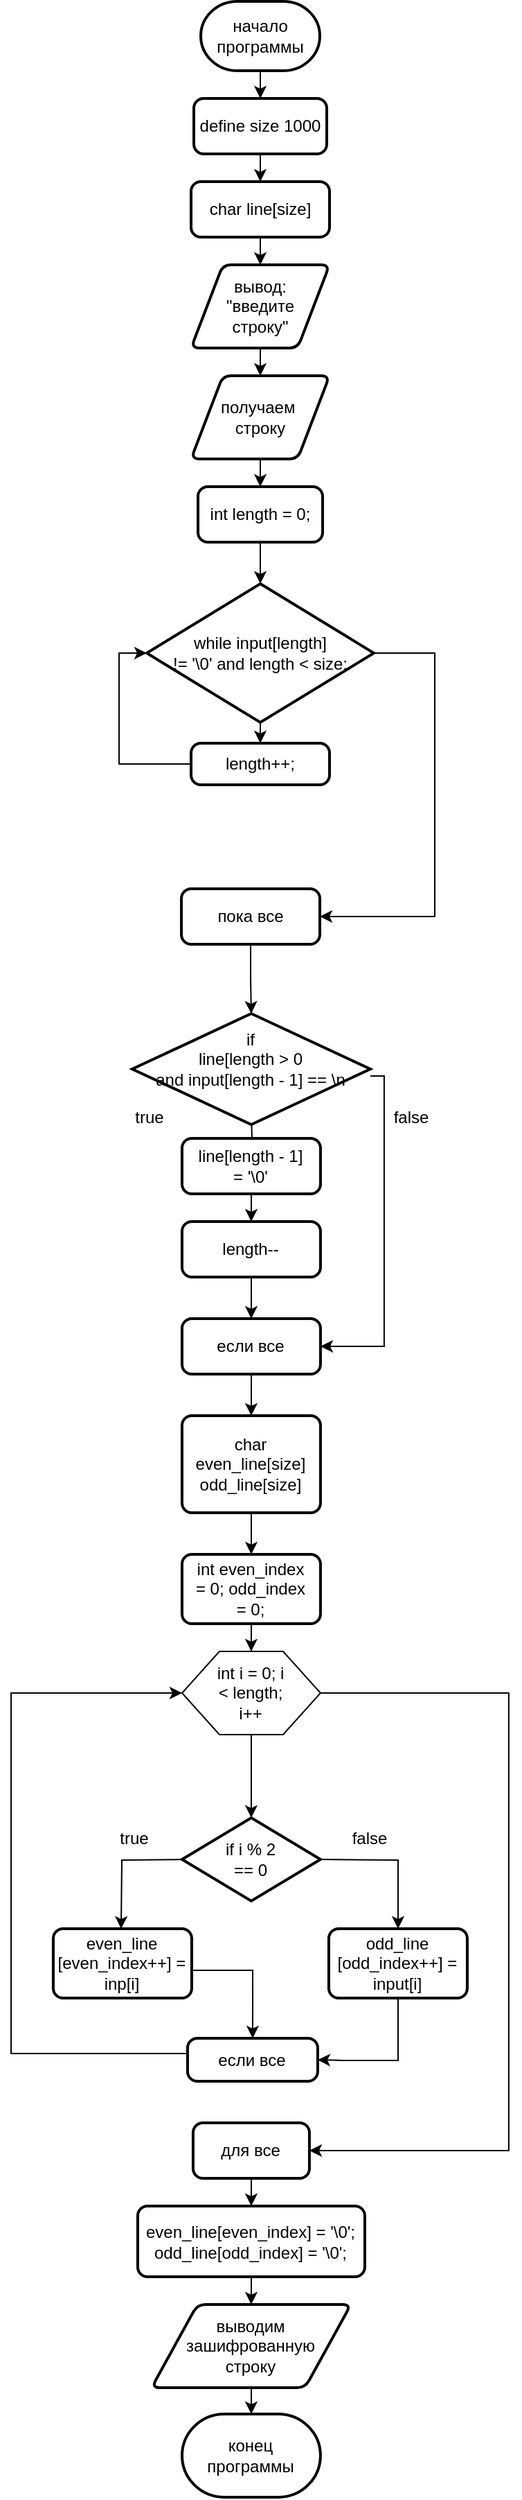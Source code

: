 <mxfile version="25.0.1">
  <diagram name="Страница — 1" id="5YZ41kcsLlbFZz8MELLw">
    <mxGraphModel dx="1197" dy="859" grid="1" gridSize="10" guides="1" tooltips="1" connect="1" arrows="1" fold="1" page="1" pageScale="1" pageWidth="827" pageHeight="1169" math="0" shadow="0">
      <root>
        <mxCell id="0" />
        <mxCell id="1" parent="0" />
        <mxCell id="q0t6dMXt2IT7jZGpHR6J-2" style="edgeStyle=orthogonalEdgeStyle;rounded=0;orthogonalLoop=1;jettySize=auto;html=1;" parent="1" source="q0t6dMXt2IT7jZGpHR6J-1" target="q0t6dMXt2IT7jZGpHR6J-3" edge="1">
          <mxGeometry relative="1" as="geometry">
            <mxPoint x="414" y="90" as="targetPoint" />
          </mxGeometry>
        </mxCell>
        <mxCell id="q0t6dMXt2IT7jZGpHR6J-1" value="начало программы" style="strokeWidth=2;html=1;shape=mxgraph.flowchart.terminator;whiteSpace=wrap;" parent="1" vertex="1">
          <mxGeometry x="371" y="20" width="86" height="50" as="geometry" />
        </mxCell>
        <mxCell id="q0t6dMXt2IT7jZGpHR6J-5" value="" style="edgeStyle=orthogonalEdgeStyle;rounded=0;orthogonalLoop=1;jettySize=auto;html=1;" parent="1" source="q0t6dMXt2IT7jZGpHR6J-3" target="q0t6dMXt2IT7jZGpHR6J-4" edge="1">
          <mxGeometry relative="1" as="geometry" />
        </mxCell>
        <mxCell id="q0t6dMXt2IT7jZGpHR6J-3" value="define size 1000" style="rounded=1;whiteSpace=wrap;html=1;absoluteArcSize=1;arcSize=14;strokeWidth=2;" parent="1" vertex="1">
          <mxGeometry x="366" y="90" width="96" height="40" as="geometry" />
        </mxCell>
        <mxCell id="q0t6dMXt2IT7jZGpHR6J-7" value="" style="edgeStyle=orthogonalEdgeStyle;rounded=0;orthogonalLoop=1;jettySize=auto;html=1;" parent="1" source="q0t6dMXt2IT7jZGpHR6J-4" target="q0t6dMXt2IT7jZGpHR6J-6" edge="1">
          <mxGeometry relative="1" as="geometry" />
        </mxCell>
        <mxCell id="q0t6dMXt2IT7jZGpHR6J-4" value="char line[size]" style="rounded=1;whiteSpace=wrap;html=1;absoluteArcSize=1;arcSize=14;strokeWidth=2;" parent="1" vertex="1">
          <mxGeometry x="364" y="150" width="100" height="40" as="geometry" />
        </mxCell>
        <mxCell id="q0t6dMXt2IT7jZGpHR6J-8" style="edgeStyle=orthogonalEdgeStyle;rounded=0;orthogonalLoop=1;jettySize=auto;html=1;" parent="1" source="q0t6dMXt2IT7jZGpHR6J-6" target="q0t6dMXt2IT7jZGpHR6J-9" edge="1">
          <mxGeometry relative="1" as="geometry">
            <mxPoint x="414" y="290" as="targetPoint" />
          </mxGeometry>
        </mxCell>
        <mxCell id="q0t6dMXt2IT7jZGpHR6J-6" value="вывод:&lt;br&gt;&quot;введите&lt;div&gt;строку&quot;&lt;/div&gt;" style="shape=parallelogram;html=1;strokeWidth=2;perimeter=parallelogramPerimeter;whiteSpace=wrap;rounded=1;arcSize=12;size=0.23;" parent="1" vertex="1">
          <mxGeometry x="364" y="210" width="100" height="60" as="geometry" />
        </mxCell>
        <mxCell id="q0t6dMXt2IT7jZGpHR6J-11" value="" style="edgeStyle=orthogonalEdgeStyle;rounded=0;orthogonalLoop=1;jettySize=auto;html=1;" parent="1" source="q0t6dMXt2IT7jZGpHR6J-9" edge="1">
          <mxGeometry relative="1" as="geometry">
            <mxPoint x="414.029" y="370" as="targetPoint" />
          </mxGeometry>
        </mxCell>
        <mxCell id="q0t6dMXt2IT7jZGpHR6J-9" value="получаем&amp;nbsp;&lt;div&gt;строку&lt;/div&gt;" style="shape=parallelogram;html=1;strokeWidth=2;perimeter=parallelogramPerimeter;whiteSpace=wrap;rounded=1;arcSize=12;size=0.23;" parent="1" vertex="1">
          <mxGeometry x="364" y="290" width="100" height="60" as="geometry" />
        </mxCell>
        <mxCell id="q0t6dMXt2IT7jZGpHR6J-18" style="edgeStyle=orthogonalEdgeStyle;rounded=0;orthogonalLoop=1;jettySize=auto;html=1;" parent="1" target="q0t6dMXt2IT7jZGpHR6J-19" edge="1">
          <mxGeometry relative="1" as="geometry">
            <mxPoint x="407.47" y="840" as="targetPoint" />
            <mxPoint x="407.47" y="820" as="sourcePoint" />
          </mxGeometry>
        </mxCell>
        <mxCell id="q0t6dMXt2IT7jZGpHR6J-21" style="edgeStyle=orthogonalEdgeStyle;rounded=0;orthogonalLoop=1;jettySize=auto;html=1;entryX=0.5;entryY=0;entryDx=0;entryDy=0;" parent="1" source="q0t6dMXt2IT7jZGpHR6J-19" target="q0t6dMXt2IT7jZGpHR6J-20" edge="1">
          <mxGeometry relative="1" as="geometry" />
        </mxCell>
        <mxCell id="q0t6dMXt2IT7jZGpHR6J-19" value="line[length - 1]&lt;div&gt;= &#39;\0&#39;&lt;/div&gt;" style="rounded=1;whiteSpace=wrap;html=1;absoluteArcSize=1;arcSize=14;strokeWidth=2;" parent="1" vertex="1">
          <mxGeometry x="357.47" y="840" width="100" height="40" as="geometry" />
        </mxCell>
        <mxCell id="xKZ_lcFVs5wPDvjtL6OQ-4" style="edgeStyle=orthogonalEdgeStyle;rounded=0;orthogonalLoop=1;jettySize=auto;html=1;entryX=0.5;entryY=0;entryDx=0;entryDy=0;" parent="1" source="q0t6dMXt2IT7jZGpHR6J-20" target="xKZ_lcFVs5wPDvjtL6OQ-2" edge="1">
          <mxGeometry relative="1" as="geometry" />
        </mxCell>
        <mxCell id="q0t6dMXt2IT7jZGpHR6J-20" value="length--" style="rounded=1;whiteSpace=wrap;html=1;absoluteArcSize=1;arcSize=14;strokeWidth=2;" parent="1" vertex="1">
          <mxGeometry x="357.47" y="900" width="100" height="40" as="geometry" />
        </mxCell>
        <mxCell id="q0t6dMXt2IT7jZGpHR6J-22" value="true" style="text;strokeColor=none;align=center;fillColor=none;html=1;verticalAlign=middle;whiteSpace=wrap;rounded=0;" parent="1" vertex="1">
          <mxGeometry x="304.47" y="810" width="60" height="30" as="geometry" />
        </mxCell>
        <mxCell id="q0t6dMXt2IT7jZGpHR6J-27" style="edgeStyle=orthogonalEdgeStyle;rounded=0;orthogonalLoop=1;jettySize=auto;html=1;" parent="1" source="q0t6dMXt2IT7jZGpHR6J-24" target="q0t6dMXt2IT7jZGpHR6J-28" edge="1">
          <mxGeometry relative="1" as="geometry">
            <mxPoint x="407.47" y="1250" as="targetPoint" />
          </mxGeometry>
        </mxCell>
        <mxCell id="q0t6dMXt2IT7jZGpHR6J-24" value="char even_line[size]&lt;div&gt;odd_line[size]&lt;/div&gt;" style="rounded=1;whiteSpace=wrap;html=1;absoluteArcSize=1;arcSize=14;strokeWidth=2;" parent="1" vertex="1">
          <mxGeometry x="357.47" y="1040" width="100" height="70" as="geometry" />
        </mxCell>
        <mxCell id="q0t6dMXt2IT7jZGpHR6J-26" value="false" style="text;strokeColor=none;align=center;fillColor=none;html=1;verticalAlign=middle;whiteSpace=wrap;rounded=0;" parent="1" vertex="1">
          <mxGeometry x="493.47" y="810" width="60" height="30" as="geometry" />
        </mxCell>
        <mxCell id="q0t6dMXt2IT7jZGpHR6J-31" style="edgeStyle=orthogonalEdgeStyle;rounded=0;orthogonalLoop=1;jettySize=auto;html=1;entryX=0.5;entryY=0;entryDx=0;entryDy=0;" parent="1" source="q0t6dMXt2IT7jZGpHR6J-28" target="q0t6dMXt2IT7jZGpHR6J-29" edge="1">
          <mxGeometry relative="1" as="geometry" />
        </mxCell>
        <mxCell id="q0t6dMXt2IT7jZGpHR6J-28" value="int even_index&lt;div&gt;= 0; odd_index&lt;/div&gt;&lt;div&gt;= 0;&lt;/div&gt;" style="rounded=1;whiteSpace=wrap;html=1;absoluteArcSize=1;arcSize=14;strokeWidth=2;" parent="1" vertex="1">
          <mxGeometry x="357.47" y="1140" width="100" height="50" as="geometry" />
        </mxCell>
        <mxCell id="q0t6dMXt2IT7jZGpHR6J-32" style="edgeStyle=orthogonalEdgeStyle;rounded=0;orthogonalLoop=1;jettySize=auto;html=1;" parent="1" edge="1">
          <mxGeometry relative="1" as="geometry">
            <mxPoint x="407.47" y="1330" as="targetPoint" />
            <mxPoint x="407.47" y="1269" as="sourcePoint" />
          </mxGeometry>
        </mxCell>
        <mxCell id="xKZ_lcFVs5wPDvjtL6OQ-19" style="edgeStyle=orthogonalEdgeStyle;rounded=0;orthogonalLoop=1;jettySize=auto;html=1;" parent="1" source="q0t6dMXt2IT7jZGpHR6J-29" target="xKZ_lcFVs5wPDvjtL6OQ-11" edge="1">
          <mxGeometry relative="1" as="geometry">
            <Array as="points">
              <mxPoint x="593.47" y="1240" />
              <mxPoint x="593.47" y="1570" />
            </Array>
          </mxGeometry>
        </mxCell>
        <mxCell id="q0t6dMXt2IT7jZGpHR6J-29" value="" style="verticalLabelPosition=bottom;verticalAlign=top;html=1;shape=hexagon;perimeter=hexagonPerimeter2;arcSize=6;size=0.27;" parent="1" vertex="1">
          <mxGeometry x="357.47" y="1210" width="100" height="60" as="geometry" />
        </mxCell>
        <mxCell id="q0t6dMXt2IT7jZGpHR6J-30" value="int i = 0; i &amp;lt; length; i++" style="text;strokeColor=none;align=center;fillColor=none;html=1;verticalAlign=middle;whiteSpace=wrap;rounded=0;" parent="1" vertex="1">
          <mxGeometry x="377.47" y="1225" width="60" height="30" as="geometry" />
        </mxCell>
        <mxCell id="q0t6dMXt2IT7jZGpHR6J-37" style="edgeStyle=orthogonalEdgeStyle;rounded=0;orthogonalLoop=1;jettySize=auto;html=1;" parent="1" edge="1">
          <mxGeometry relative="1" as="geometry">
            <mxPoint x="313.47" y="1410" as="targetPoint" />
            <mxPoint x="357.501" y="1360.034" as="sourcePoint" />
          </mxGeometry>
        </mxCell>
        <mxCell id="q0t6dMXt2IT7jZGpHR6J-41" style="edgeStyle=orthogonalEdgeStyle;rounded=0;orthogonalLoop=1;jettySize=auto;html=1;" parent="1" target="q0t6dMXt2IT7jZGpHR6J-40" edge="1">
          <mxGeometry relative="1" as="geometry">
            <mxPoint x="457.439" y="1360.034" as="sourcePoint" />
          </mxGeometry>
        </mxCell>
        <mxCell id="xKZ_lcFVs5wPDvjtL6OQ-17" style="edgeStyle=orthogonalEdgeStyle;rounded=0;orthogonalLoop=1;jettySize=auto;html=1;entryX=0.5;entryY=0;entryDx=0;entryDy=0;" parent="1" source="q0t6dMXt2IT7jZGpHR6J-38" target="xKZ_lcFVs5wPDvjtL6OQ-8" edge="1">
          <mxGeometry relative="1" as="geometry">
            <Array as="points">
              <mxPoint x="408.47" y="1440" />
            </Array>
          </mxGeometry>
        </mxCell>
        <mxCell id="q0t6dMXt2IT7jZGpHR6J-38" value="even_line&lt;div&gt;[even_index++] = inp[i]&lt;/div&gt;" style="rounded=1;whiteSpace=wrap;html=1;absoluteArcSize=1;arcSize=14;strokeWidth=2;" parent="1" vertex="1">
          <mxGeometry x="264.47" y="1410" width="100" height="50" as="geometry" />
        </mxCell>
        <mxCell id="xKZ_lcFVs5wPDvjtL6OQ-10" style="edgeStyle=orthogonalEdgeStyle;rounded=0;orthogonalLoop=1;jettySize=auto;html=1;entryX=1;entryY=0.5;entryDx=0;entryDy=0;" parent="1" source="q0t6dMXt2IT7jZGpHR6J-40" target="xKZ_lcFVs5wPDvjtL6OQ-8" edge="1">
          <mxGeometry relative="1" as="geometry">
            <Array as="points">
              <mxPoint x="513.47" y="1505" />
              <mxPoint x="474.47" y="1505" />
            </Array>
          </mxGeometry>
        </mxCell>
        <mxCell id="q0t6dMXt2IT7jZGpHR6J-40" value="odd_line&lt;div&gt;[odd_index++] = input[i]&lt;/div&gt;" style="rounded=1;whiteSpace=wrap;html=1;absoluteArcSize=1;arcSize=14;strokeWidth=2;" parent="1" vertex="1">
          <mxGeometry x="463.47" y="1410" width="100" height="50" as="geometry" />
        </mxCell>
        <mxCell id="q0t6dMXt2IT7jZGpHR6J-42" value="false" style="text;strokeColor=none;align=center;fillColor=none;html=1;verticalAlign=middle;whiteSpace=wrap;rounded=0;" parent="1" vertex="1">
          <mxGeometry x="463.47" y="1330" width="60" height="30" as="geometry" />
        </mxCell>
        <mxCell id="q0t6dMXt2IT7jZGpHR6J-43" value="true" style="text;strokeColor=none;align=center;fillColor=none;html=1;verticalAlign=middle;whiteSpace=wrap;rounded=0;" parent="1" vertex="1">
          <mxGeometry x="293.47" y="1330" width="60" height="30" as="geometry" />
        </mxCell>
        <mxCell id="q0t6dMXt2IT7jZGpHR6J-52" style="edgeStyle=orthogonalEdgeStyle;rounded=0;orthogonalLoop=1;jettySize=auto;html=1;entryX=0.5;entryY=0;entryDx=0;entryDy=0;" parent="1" source="q0t6dMXt2IT7jZGpHR6J-48" target="q0t6dMXt2IT7jZGpHR6J-51" edge="1">
          <mxGeometry relative="1" as="geometry" />
        </mxCell>
        <mxCell id="q0t6dMXt2IT7jZGpHR6J-48" value="even_line[even_index] = &#39;\0&#39;;&lt;div&gt;odd_line[odd_index] = &#39;\0&#39;;&lt;/div&gt;" style="rounded=1;whiteSpace=wrap;html=1;absoluteArcSize=1;arcSize=14;strokeWidth=2;" parent="1" vertex="1">
          <mxGeometry x="325.47" y="1610" width="164" height="51" as="geometry" />
        </mxCell>
        <mxCell id="q0t6dMXt2IT7jZGpHR6J-51" value="выводим&lt;div&gt;зашифрованную&lt;/div&gt;&lt;div&gt;строку&lt;/div&gt;" style="shape=parallelogram;html=1;strokeWidth=2;perimeter=parallelogramPerimeter;whiteSpace=wrap;rounded=1;arcSize=12;size=0.23;" parent="1" vertex="1">
          <mxGeometry x="335.47" y="1681" width="144" height="60" as="geometry" />
        </mxCell>
        <mxCell id="q0t6dMXt2IT7jZGpHR6J-55" value="конец&lt;div&gt;программы&lt;/div&gt;" style="strokeWidth=2;html=1;shape=mxgraph.flowchart.terminator;whiteSpace=wrap;" parent="1" vertex="1">
          <mxGeometry x="357.47" y="1760" width="100" height="60" as="geometry" />
        </mxCell>
        <mxCell id="xKZ_lcFVs5wPDvjtL6OQ-3" style="edgeStyle=orthogonalEdgeStyle;rounded=0;orthogonalLoop=1;jettySize=auto;html=1;entryX=1;entryY=0.5;entryDx=0;entryDy=0;" parent="1" source="xKZ_lcFVs5wPDvjtL6OQ-1" target="xKZ_lcFVs5wPDvjtL6OQ-2" edge="1">
          <mxGeometry relative="1" as="geometry">
            <Array as="points">
              <mxPoint x="503.47" y="795" />
              <mxPoint x="503.47" y="990" />
            </Array>
          </mxGeometry>
        </mxCell>
        <mxCell id="xKZ_lcFVs5wPDvjtL6OQ-1" value="if&lt;div&gt;line[length &amp;gt; 0&lt;/div&gt;&lt;div&gt;and input[length - 1] == \n&lt;/div&gt;&lt;div&gt;&lt;br&gt;&lt;/div&gt;" style="strokeWidth=2;html=1;shape=mxgraph.flowchart.decision;whiteSpace=wrap;" parent="1" vertex="1">
          <mxGeometry x="321.47" y="750" width="172" height="80" as="geometry" />
        </mxCell>
        <mxCell id="xKZ_lcFVs5wPDvjtL6OQ-5" style="edgeStyle=orthogonalEdgeStyle;rounded=0;orthogonalLoop=1;jettySize=auto;html=1;entryX=0.5;entryY=0;entryDx=0;entryDy=0;" parent="1" source="xKZ_lcFVs5wPDvjtL6OQ-2" target="q0t6dMXt2IT7jZGpHR6J-24" edge="1">
          <mxGeometry relative="1" as="geometry" />
        </mxCell>
        <mxCell id="xKZ_lcFVs5wPDvjtL6OQ-2" value="если все" style="rounded=1;whiteSpace=wrap;html=1;absoluteArcSize=1;arcSize=14;strokeWidth=2;" parent="1" vertex="1">
          <mxGeometry x="357.47" y="970" width="100" height="40" as="geometry" />
        </mxCell>
        <mxCell id="xKZ_lcFVs5wPDvjtL6OQ-6" value="if i % 2&lt;div&gt;== 0&lt;/div&gt;" style="strokeWidth=2;html=1;shape=mxgraph.flowchart.decision;whiteSpace=wrap;" parent="1" vertex="1">
          <mxGeometry x="357.47" y="1330" width="100" height="60" as="geometry" />
        </mxCell>
        <mxCell id="xKZ_lcFVs5wPDvjtL6OQ-18" style="edgeStyle=orthogonalEdgeStyle;rounded=0;orthogonalLoop=1;jettySize=auto;html=1;entryX=0;entryY=0.5;entryDx=0;entryDy=0;" parent="1" source="xKZ_lcFVs5wPDvjtL6OQ-8" target="q0t6dMXt2IT7jZGpHR6J-29" edge="1">
          <mxGeometry relative="1" as="geometry">
            <Array as="points">
              <mxPoint x="234" y="1500" />
              <mxPoint x="234" y="1240" />
            </Array>
          </mxGeometry>
        </mxCell>
        <mxCell id="xKZ_lcFVs5wPDvjtL6OQ-8" value="если все" style="rounded=1;whiteSpace=wrap;html=1;absoluteArcSize=1;arcSize=14;strokeWidth=2;" parent="1" vertex="1">
          <mxGeometry x="361.47" y="1489" width="94" height="31" as="geometry" />
        </mxCell>
        <mxCell id="xKZ_lcFVs5wPDvjtL6OQ-14" style="edgeStyle=orthogonalEdgeStyle;rounded=0;orthogonalLoop=1;jettySize=auto;html=1;entryX=0.5;entryY=0;entryDx=0;entryDy=0;" parent="1" source="xKZ_lcFVs5wPDvjtL6OQ-11" target="q0t6dMXt2IT7jZGpHR6J-48" edge="1">
          <mxGeometry relative="1" as="geometry" />
        </mxCell>
        <mxCell id="xKZ_lcFVs5wPDvjtL6OQ-11" value="для все" style="rounded=1;whiteSpace=wrap;html=1;absoluteArcSize=1;arcSize=14;strokeWidth=2;" parent="1" vertex="1">
          <mxGeometry x="365.47" y="1550" width="84" height="40" as="geometry" />
        </mxCell>
        <mxCell id="Ug3emjTZxRyTuWhHk1vo-2" style="edgeStyle=orthogonalEdgeStyle;rounded=0;orthogonalLoop=1;jettySize=auto;html=1;entryX=0.5;entryY=0;entryDx=0;entryDy=0;entryPerimeter=0;" edge="1" parent="1" source="q0t6dMXt2IT7jZGpHR6J-51" target="q0t6dMXt2IT7jZGpHR6J-55">
          <mxGeometry relative="1" as="geometry" />
        </mxCell>
        <mxCell id="Ug3emjTZxRyTuWhHk1vo-3" value="int length = 0;" style="rounded=1;whiteSpace=wrap;html=1;absoluteArcSize=1;arcSize=14;strokeWidth=2;" vertex="1" parent="1">
          <mxGeometry x="369" y="370" width="90" height="40" as="geometry" />
        </mxCell>
        <mxCell id="Ug3emjTZxRyTuWhHk1vo-10" style="edgeStyle=orthogonalEdgeStyle;rounded=0;orthogonalLoop=1;jettySize=auto;html=1;entryX=0.5;entryY=0;entryDx=0;entryDy=0;" edge="1" parent="1" source="Ug3emjTZxRyTuWhHk1vo-4" target="Ug3emjTZxRyTuWhHk1vo-8">
          <mxGeometry relative="1" as="geometry" />
        </mxCell>
        <mxCell id="Ug3emjTZxRyTuWhHk1vo-13" style="edgeStyle=orthogonalEdgeStyle;rounded=0;orthogonalLoop=1;jettySize=auto;html=1;" edge="1" parent="1" source="Ug3emjTZxRyTuWhHk1vo-4" target="Ug3emjTZxRyTuWhHk1vo-6">
          <mxGeometry relative="1" as="geometry">
            <Array as="points">
              <mxPoint x="540" y="490" />
              <mxPoint x="540" y="680" />
            </Array>
          </mxGeometry>
        </mxCell>
        <mxCell id="Ug3emjTZxRyTuWhHk1vo-4" value="while input[length]&lt;div&gt;!= &#39;\0&#39; and length &amp;lt; size;&lt;/div&gt;" style="strokeWidth=2;html=1;shape=mxgraph.flowchart.decision;whiteSpace=wrap;" vertex="1" parent="1">
          <mxGeometry x="332" y="440" width="164" height="100" as="geometry" />
        </mxCell>
        <mxCell id="Ug3emjTZxRyTuWhHk1vo-5" style="edgeStyle=orthogonalEdgeStyle;rounded=0;orthogonalLoop=1;jettySize=auto;html=1;entryX=0.5;entryY=0;entryDx=0;entryDy=0;entryPerimeter=0;" edge="1" parent="1" source="Ug3emjTZxRyTuWhHk1vo-3" target="Ug3emjTZxRyTuWhHk1vo-4">
          <mxGeometry relative="1" as="geometry" />
        </mxCell>
        <mxCell id="Ug3emjTZxRyTuWhHk1vo-6" value="пока все" style="rounded=1;whiteSpace=wrap;html=1;absoluteArcSize=1;arcSize=14;strokeWidth=2;" vertex="1" parent="1">
          <mxGeometry x="357" y="660" width="100" height="40" as="geometry" />
        </mxCell>
        <mxCell id="Ug3emjTZxRyTuWhHk1vo-8" value="length++;" style="rounded=1;whiteSpace=wrap;html=1;absoluteArcSize=1;arcSize=14;strokeWidth=2;" vertex="1" parent="1">
          <mxGeometry x="364" y="555" width="100" height="30" as="geometry" />
        </mxCell>
        <mxCell id="Ug3emjTZxRyTuWhHk1vo-11" style="edgeStyle=orthogonalEdgeStyle;rounded=0;orthogonalLoop=1;jettySize=auto;html=1;entryX=0.5;entryY=0;entryDx=0;entryDy=0;entryPerimeter=0;" edge="1" parent="1" source="Ug3emjTZxRyTuWhHk1vo-6" target="xKZ_lcFVs5wPDvjtL6OQ-1">
          <mxGeometry relative="1" as="geometry" />
        </mxCell>
        <mxCell id="Ug3emjTZxRyTuWhHk1vo-12" style="edgeStyle=orthogonalEdgeStyle;rounded=0;orthogonalLoop=1;jettySize=auto;html=1;entryX=0;entryY=0.5;entryDx=0;entryDy=0;entryPerimeter=0;" edge="1" parent="1" source="Ug3emjTZxRyTuWhHk1vo-8" target="Ug3emjTZxRyTuWhHk1vo-4">
          <mxGeometry relative="1" as="geometry">
            <Array as="points">
              <mxPoint x="312" y="570" />
              <mxPoint x="312" y="490" />
            </Array>
          </mxGeometry>
        </mxCell>
      </root>
    </mxGraphModel>
  </diagram>
</mxfile>
